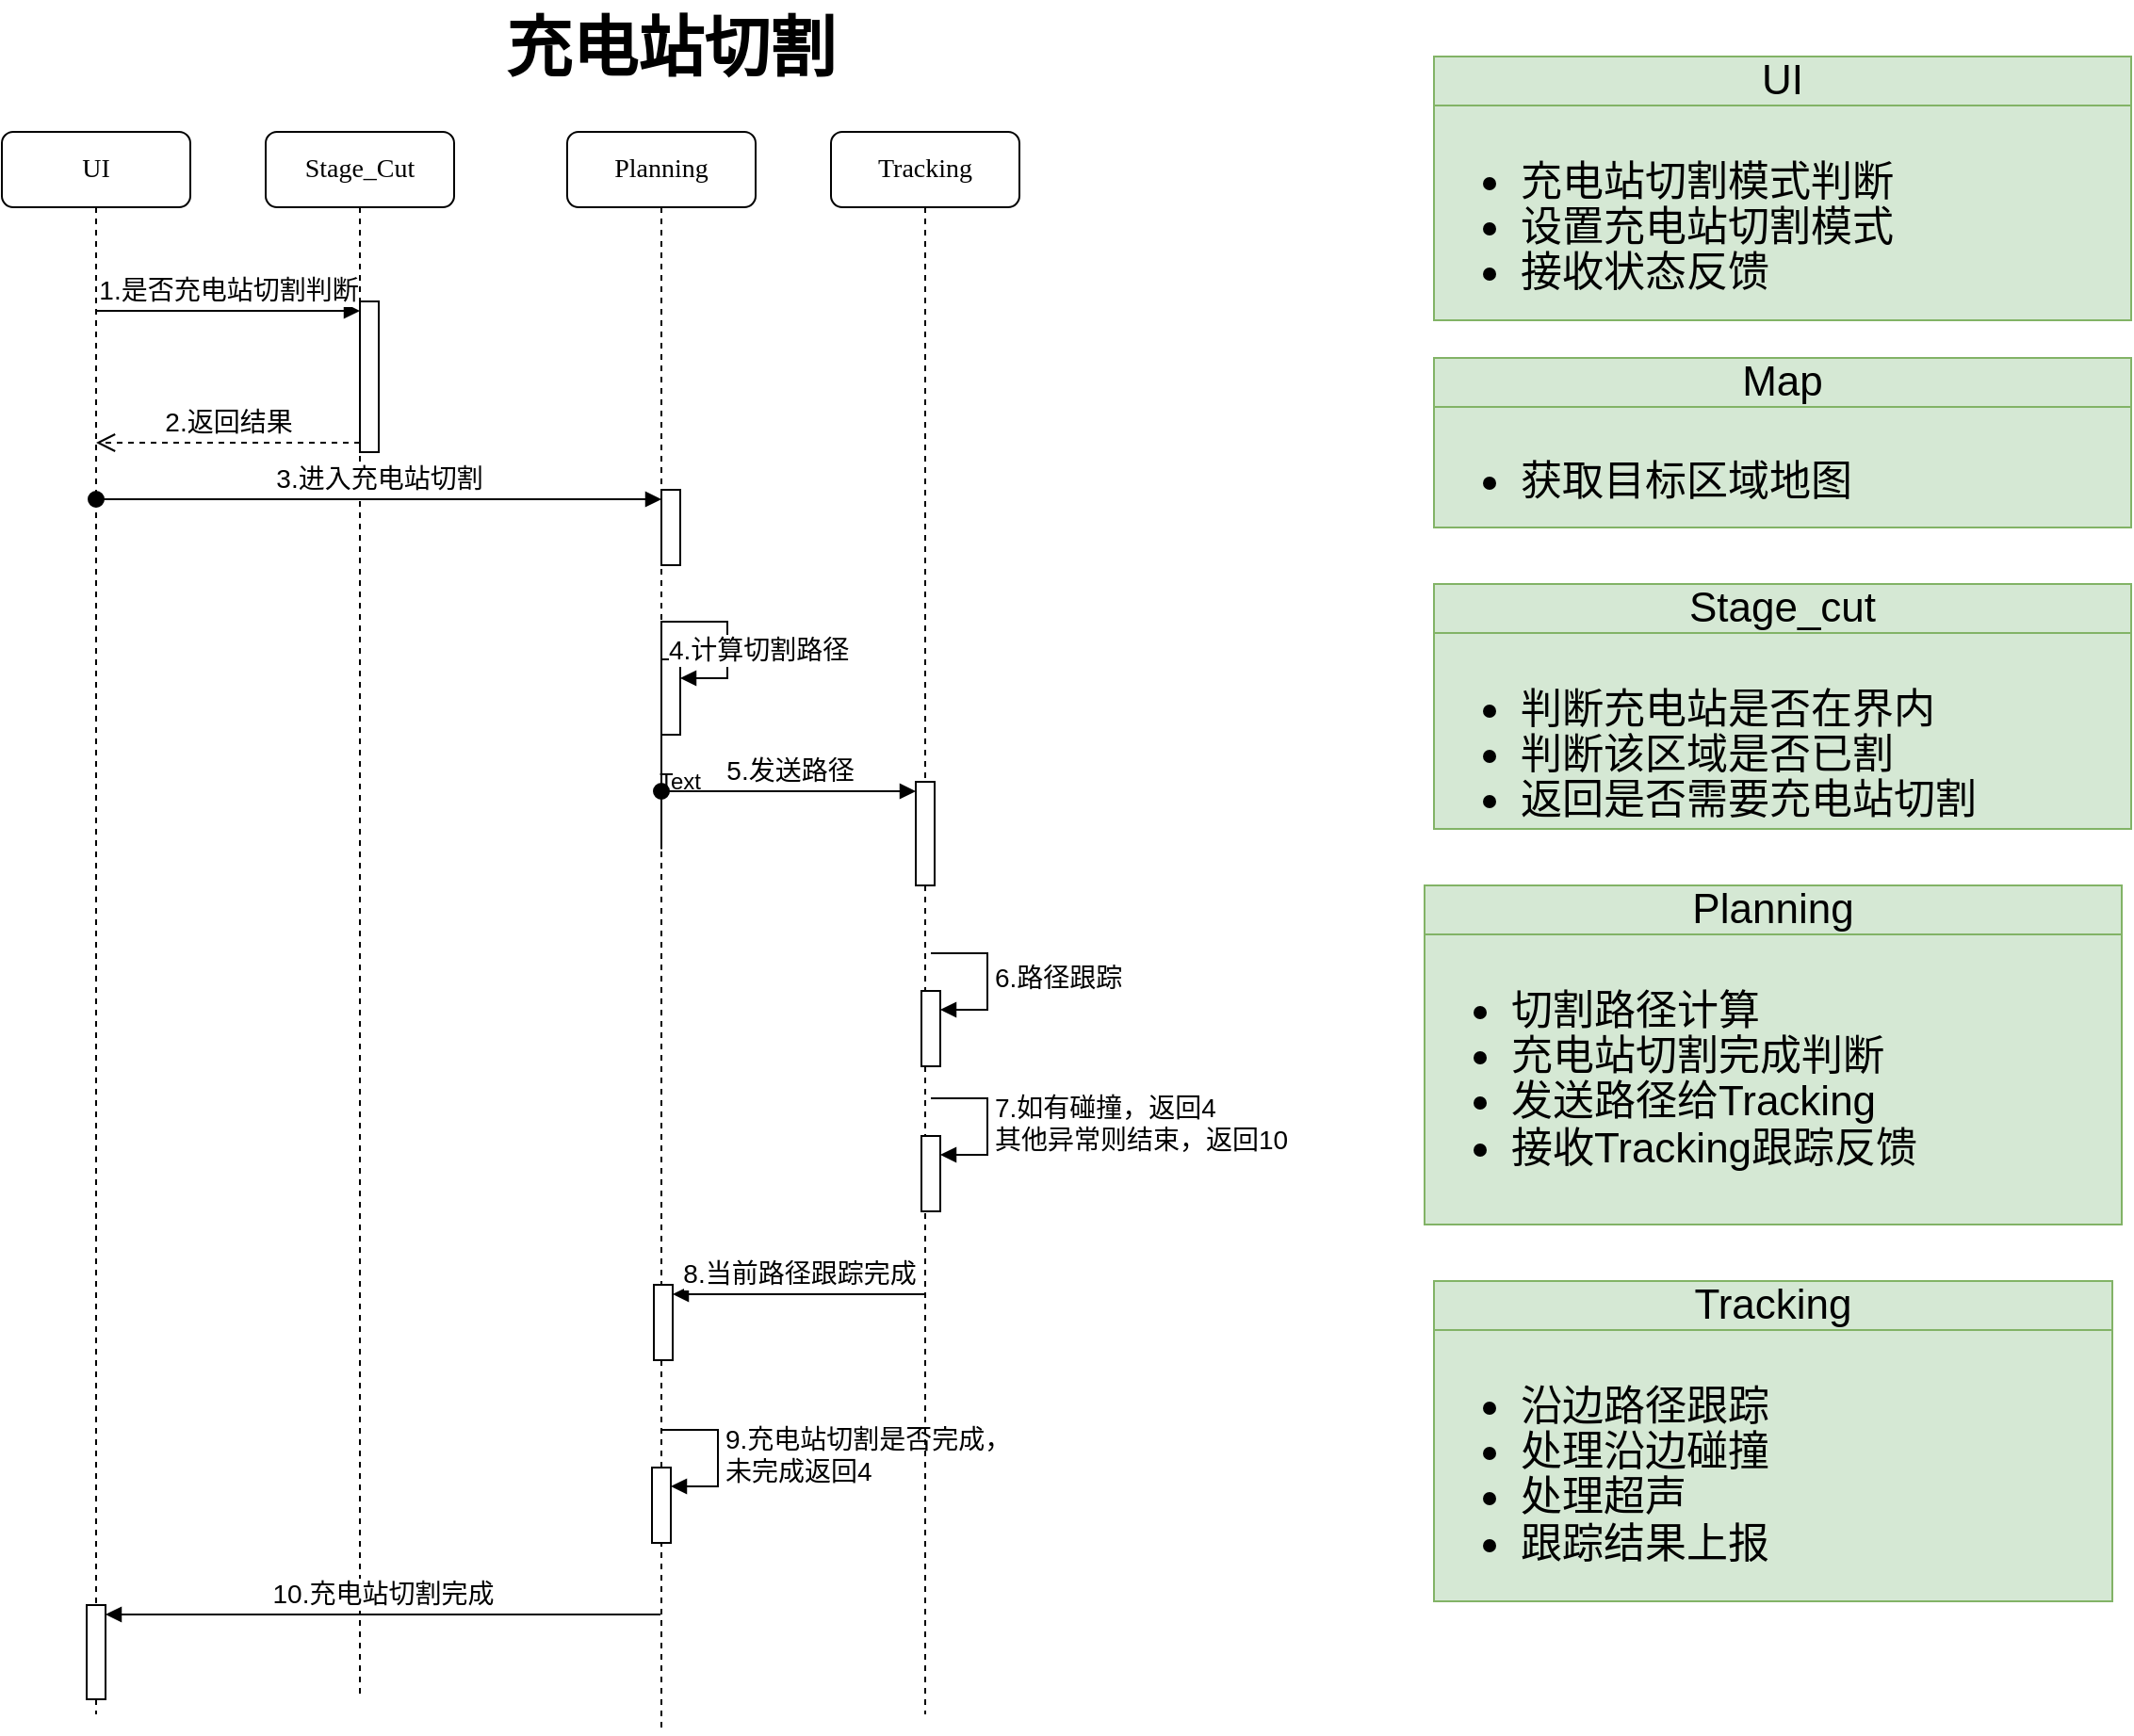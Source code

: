 <mxfile version="22.0.8" type="github">
  <diagram name="Page-1" id="13e1069c-82ec-6db2-03f1-153e76fe0fe0">
    <mxGraphModel dx="1460" dy="844" grid="1" gridSize="10" guides="1" tooltips="1" connect="1" arrows="1" fold="1" page="1" pageScale="1" pageWidth="1100" pageHeight="850" background="none" math="0" shadow="0">
      <root>
        <mxCell id="0" />
        <mxCell id="1" parent="0" />
        <mxCell id="7baba1c4bc27f4b0-2" value="Stage_Cut" style="shape=umlLifeline;perimeter=lifelinePerimeter;whiteSpace=wrap;html=1;container=1;collapsible=0;recursiveResize=0;outlineConnect=0;rounded=1;shadow=0;comic=0;labelBackgroundColor=none;strokeWidth=1;fontFamily=Verdana;fontSize=14;align=center;" parent="1" vertex="1">
          <mxGeometry x="240" y="80" width="100" height="830" as="geometry" />
        </mxCell>
        <mxCell id="axAvxxxvhooYrCe9LgOZ-1" value="" style="html=1;points=[[0,0,0,0,5],[0,1,0,0,-5],[1,0,0,0,5],[1,1,0,0,-5]];perimeter=orthogonalPerimeter;outlineConnect=0;targetShapes=umlLifeline;portConstraint=eastwest;newEdgeStyle={&quot;curved&quot;:0,&quot;rounded&quot;:0};fontSize=14;" parent="7baba1c4bc27f4b0-2" vertex="1">
          <mxGeometry x="50" y="90" width="10" height="80" as="geometry" />
        </mxCell>
        <mxCell id="7baba1c4bc27f4b0-3" value="Planning" style="shape=umlLifeline;perimeter=lifelinePerimeter;whiteSpace=wrap;html=1;container=1;collapsible=0;recursiveResize=0;outlineConnect=0;rounded=1;shadow=0;comic=0;labelBackgroundColor=none;strokeWidth=1;fontFamily=Verdana;fontSize=14;align=center;" parent="1" vertex="1">
          <mxGeometry x="400" y="80" width="100" height="850" as="geometry" />
        </mxCell>
        <mxCell id="axAvxxxvhooYrCe9LgOZ-4" value="" style="html=1;points=[[0,0,0,0,5],[0,1,0,0,-5],[1,0,0,0,5],[1,1,0,0,-5]];perimeter=orthogonalPerimeter;outlineConnect=0;targetShapes=umlLifeline;portConstraint=eastwest;newEdgeStyle={&quot;curved&quot;:0,&quot;rounded&quot;:0};fontSize=14;" parent="7baba1c4bc27f4b0-3" vertex="1">
          <mxGeometry x="50" y="280" width="10" height="40" as="geometry" />
        </mxCell>
        <mxCell id="axAvxxxvhooYrCe9LgOZ-5" value="4.计算切割路径" style="html=1;align=left;spacingLeft=2;endArrow=block;rounded=0;edgeStyle=orthogonalEdgeStyle;curved=0;rounded=0;exitX=0.5;exitY=0.448;exitDx=0;exitDy=0;exitPerimeter=0;fontSize=14;" parent="7baba1c4bc27f4b0-3" source="7baba1c4bc27f4b0-3" target="axAvxxxvhooYrCe9LgOZ-4" edge="1">
          <mxGeometry relative="1" as="geometry">
            <mxPoint x="55" y="260" as="sourcePoint" />
            <Array as="points">
              <mxPoint x="85" y="260" />
              <mxPoint x="85" y="290" />
            </Array>
          </mxGeometry>
        </mxCell>
        <mxCell id="axAvxxxvhooYrCe9LgOZ-6" value="" style="html=1;points=[[0,0,0,0,5],[0,1,0,0,-5],[1,0,0,0,5],[1,1,0,0,-5]];perimeter=orthogonalPerimeter;outlineConnect=0;targetShapes=umlLifeline;portConstraint=eastwest;newEdgeStyle={&quot;curved&quot;:0,&quot;rounded&quot;:0};fontSize=14;" parent="7baba1c4bc27f4b0-3" vertex="1">
          <mxGeometry x="50" y="190" width="10" height="40" as="geometry" />
        </mxCell>
        <mxCell id="axAvxxxvhooYrCe9LgOZ-13" value="" style="html=1;points=[[0,0,0,0,5],[0,1,0,0,-5],[1,0,0,0,5],[1,1,0,0,-5]];perimeter=orthogonalPerimeter;outlineConnect=0;targetShapes=umlLifeline;portConstraint=eastwest;newEdgeStyle={&quot;curved&quot;:0,&quot;rounded&quot;:0};fontSize=14;" parent="7baba1c4bc27f4b0-3" vertex="1">
          <mxGeometry x="46" y="612" width="10" height="40" as="geometry" />
        </mxCell>
        <mxCell id="axAvxxxvhooYrCe9LgOZ-20" value="" style="html=1;points=[[0,0,0,0,5],[0,1,0,0,-5],[1,0,0,0,5],[1,1,0,0,-5]];perimeter=orthogonalPerimeter;outlineConnect=0;targetShapes=umlLifeline;portConstraint=eastwest;newEdgeStyle={&quot;curved&quot;:0,&quot;rounded&quot;:0};fontSize=14;" parent="7baba1c4bc27f4b0-3" vertex="1">
          <mxGeometry x="45" y="709" width="10" height="40" as="geometry" />
        </mxCell>
        <mxCell id="axAvxxxvhooYrCe9LgOZ-21" value="9.充电站切割是否完成，&lt;br&gt;未完成返回4" style="html=1;align=left;spacingLeft=2;endArrow=block;rounded=0;edgeStyle=orthogonalEdgeStyle;curved=0;rounded=0;fontSize=14;" parent="7baba1c4bc27f4b0-3" target="axAvxxxvhooYrCe9LgOZ-20" edge="1">
          <mxGeometry relative="1" as="geometry">
            <mxPoint x="50" y="689" as="sourcePoint" />
            <Array as="points">
              <mxPoint x="80" y="719" />
            </Array>
          </mxGeometry>
        </mxCell>
        <mxCell id="7baba1c4bc27f4b0-4" value="Tracking" style="shape=umlLifeline;perimeter=lifelinePerimeter;whiteSpace=wrap;html=1;container=1;collapsible=0;recursiveResize=0;outlineConnect=0;rounded=1;shadow=0;comic=0;labelBackgroundColor=none;strokeWidth=1;fontFamily=Verdana;fontSize=14;align=center;" parent="1" vertex="1">
          <mxGeometry x="540" y="80" width="100" height="840" as="geometry" />
        </mxCell>
        <mxCell id="axAvxxxvhooYrCe9LgOZ-8" value="" style="html=1;points=[[0,0,0,0,5],[0,1,0,0,-5],[1,0,0,0,5],[1,1,0,0,-5]];perimeter=orthogonalPerimeter;outlineConnect=0;targetShapes=umlLifeline;portConstraint=eastwest;newEdgeStyle={&quot;curved&quot;:0,&quot;rounded&quot;:0};fontSize=14;" parent="7baba1c4bc27f4b0-4" vertex="1">
          <mxGeometry x="45" y="345" width="10" height="55" as="geometry" />
        </mxCell>
        <mxCell id="7baba1c4bc27f4b0-8" value="UI" style="shape=umlLifeline;perimeter=lifelinePerimeter;whiteSpace=wrap;html=1;container=1;collapsible=0;recursiveResize=0;outlineConnect=0;rounded=1;shadow=0;comic=0;labelBackgroundColor=none;strokeWidth=1;fontFamily=Verdana;fontSize=14;align=center;" parent="1" vertex="1">
          <mxGeometry x="100" y="80" width="100" height="840" as="geometry" />
        </mxCell>
        <mxCell id="axAvxxxvhooYrCe9LgOZ-22" value="" style="html=1;points=[[0,0,0,0,5],[0,1,0,0,-5],[1,0,0,0,5],[1,1,0,0,-5]];perimeter=orthogonalPerimeter;outlineConnect=0;targetShapes=umlLifeline;portConstraint=eastwest;newEdgeStyle={&quot;curved&quot;:0,&quot;rounded&quot;:0};fontSize=14;" parent="7baba1c4bc27f4b0-8" vertex="1">
          <mxGeometry x="45" y="782" width="10" height="50" as="geometry" />
        </mxCell>
        <mxCell id="axAvxxxvhooYrCe9LgOZ-2" value="1.是否充电站切割判断" style="html=1;verticalAlign=bottom;endArrow=block;curved=0;rounded=0;entryX=0;entryY=0;entryDx=0;entryDy=5;fontSize=14;" parent="1" source="7baba1c4bc27f4b0-8" target="axAvxxxvhooYrCe9LgOZ-1" edge="1">
          <mxGeometry relative="1" as="geometry">
            <mxPoint x="220" y="175" as="sourcePoint" />
          </mxGeometry>
        </mxCell>
        <mxCell id="axAvxxxvhooYrCe9LgOZ-3" value="2.返回结果" style="html=1;verticalAlign=bottom;endArrow=open;dashed=1;endSize=8;curved=0;rounded=0;exitX=0;exitY=1;exitDx=0;exitDy=-5;fontSize=14;" parent="1" source="axAvxxxvhooYrCe9LgOZ-1" target="7baba1c4bc27f4b0-8" edge="1">
          <mxGeometry relative="1" as="geometry">
            <mxPoint x="220" y="245" as="targetPoint" />
          </mxGeometry>
        </mxCell>
        <mxCell id="axAvxxxvhooYrCe9LgOZ-7" value="3.进入充电站切割" style="html=1;verticalAlign=bottom;startArrow=oval;endArrow=block;startSize=8;curved=0;rounded=0;entryX=0;entryY=0;entryDx=0;entryDy=5;fontSize=14;" parent="1" source="7baba1c4bc27f4b0-8" target="axAvxxxvhooYrCe9LgOZ-6" edge="1">
          <mxGeometry relative="1" as="geometry">
            <mxPoint x="380" y="275" as="sourcePoint" />
          </mxGeometry>
        </mxCell>
        <mxCell id="axAvxxxvhooYrCe9LgOZ-9" value="5.发送路径" style="html=1;verticalAlign=bottom;startArrow=oval;endArrow=block;startSize=8;curved=0;rounded=0;entryX=0;entryY=0;entryDx=0;entryDy=5;fontSize=14;" parent="1" source="7baba1c4bc27f4b0-3" target="axAvxxxvhooYrCe9LgOZ-8" edge="1">
          <mxGeometry relative="1" as="geometry">
            <mxPoint x="515" y="430" as="sourcePoint" />
          </mxGeometry>
        </mxCell>
        <mxCell id="axAvxxxvhooYrCe9LgOZ-11" value="" style="html=1;points=[[0,0,0,0,5],[0,1,0,0,-5],[1,0,0,0,5],[1,1,0,0,-5]];perimeter=orthogonalPerimeter;outlineConnect=0;targetShapes=umlLifeline;portConstraint=eastwest;newEdgeStyle={&quot;curved&quot;:0,&quot;rounded&quot;:0};fontSize=14;" parent="1" vertex="1">
          <mxGeometry x="588" y="536" width="10" height="40" as="geometry" />
        </mxCell>
        <mxCell id="axAvxxxvhooYrCe9LgOZ-12" value="6.路径跟踪" style="html=1;align=left;spacingLeft=2;endArrow=block;rounded=0;edgeStyle=orthogonalEdgeStyle;curved=0;rounded=0;fontSize=14;" parent="1" target="axAvxxxvhooYrCe9LgOZ-11" edge="1">
          <mxGeometry relative="1" as="geometry">
            <mxPoint x="593" y="516" as="sourcePoint" />
            <Array as="points">
              <mxPoint x="623" y="546" />
            </Array>
          </mxGeometry>
        </mxCell>
        <mxCell id="axAvxxxvhooYrCe9LgOZ-14" value="8.当前路径跟踪完成" style="html=1;verticalAlign=bottom;endArrow=block;curved=0;rounded=0;entryX=1;entryY=0;entryDx=0;entryDy=5;fontSize=14;" parent="1" target="axAvxxxvhooYrCe9LgOZ-13" edge="1">
          <mxGeometry relative="1" as="geometry">
            <mxPoint x="589.5" y="697.0" as="sourcePoint" />
          </mxGeometry>
        </mxCell>
        <mxCell id="axAvxxxvhooYrCe9LgOZ-23" value="10.充电站切割完成" style="html=1;verticalAlign=bottom;endArrow=block;curved=0;rounded=0;entryX=1;entryY=0;entryDx=0;entryDy=5;fontSize=14;" parent="1" target="axAvxxxvhooYrCe9LgOZ-22" edge="1">
          <mxGeometry relative="1" as="geometry">
            <mxPoint x="449.5" y="867" as="sourcePoint" />
          </mxGeometry>
        </mxCell>
        <mxCell id="axAvxxxvhooYrCe9LgOZ-27" value="" style="html=1;points=[[0,0,0,0,5],[0,1,0,0,-5],[1,0,0,0,5],[1,1,0,0,-5]];perimeter=orthogonalPerimeter;outlineConnect=0;targetShapes=umlLifeline;portConstraint=eastwest;newEdgeStyle={&quot;curved&quot;:0,&quot;rounded&quot;:0};fontSize=14;" parent="1" vertex="1">
          <mxGeometry x="588" y="613" width="10" height="40" as="geometry" />
        </mxCell>
        <mxCell id="axAvxxxvhooYrCe9LgOZ-28" value="7.如有碰撞，返回4&lt;br style=&quot;font-size: 14px;&quot;&gt;其他异常则结束，返回10" style="html=1;align=left;spacingLeft=2;endArrow=block;rounded=0;edgeStyle=orthogonalEdgeStyle;curved=0;rounded=0;fontSize=14;" parent="1" target="axAvxxxvhooYrCe9LgOZ-27" edge="1">
          <mxGeometry relative="1" as="geometry">
            <mxPoint x="593" y="593" as="sourcePoint" />
            <Array as="points">
              <mxPoint x="623" y="623" />
            </Array>
          </mxGeometry>
        </mxCell>
        <mxCell id="f3FlowwENoonX9C4ZPBU-1" value="UI" style="swimlane;fontStyle=0;childLayout=stackLayout;horizontal=1;startSize=26;fillColor=#d5e8d4;horizontalStack=0;resizeParent=1;resizeParentMax=0;resizeLast=0;collapsible=1;marginBottom=0;whiteSpace=wrap;html=1;fontSize=22;strokeColor=#82b366;" parent="1" vertex="1">
          <mxGeometry x="860" y="40" width="370" height="140" as="geometry" />
        </mxCell>
        <mxCell id="f3FlowwENoonX9C4ZPBU-2" value="&lt;ul style=&quot;font-size: 22px; line-height: 110%;&quot;&gt;&lt;li style=&quot;font-size: 22px;&quot;&gt;充电站切割模式判断&lt;br style=&quot;font-size: 22px;&quot;&gt;&lt;/li&gt;&lt;li style=&quot;font-size: 22px;&quot;&gt;设置充电站切割模式&lt;/li&gt;&lt;li style=&quot;font-size: 22px;&quot;&gt;接收状态反馈&lt;/li&gt;&lt;/ul&gt;" style="text;strokeColor=#82b366;fillColor=#d5e8d4;align=left;verticalAlign=top;spacingLeft=4;spacingRight=4;overflow=hidden;rotatable=0;points=[[0,0.5],[1,0.5]];portConstraint=eastwest;whiteSpace=wrap;html=1;fontSize=22;" parent="f3FlowwENoonX9C4ZPBU-1" vertex="1">
          <mxGeometry y="26" width="370" height="114" as="geometry" />
        </mxCell>
        <mxCell id="f3FlowwENoonX9C4ZPBU-3" value="Planning" style="swimlane;fontStyle=0;childLayout=stackLayout;horizontal=1;startSize=26;fillColor=#d5e8d4;horizontalStack=0;resizeParent=1;resizeParentMax=0;resizeLast=0;collapsible=1;marginBottom=0;whiteSpace=wrap;html=1;fontSize=22;strokeColor=#82b366;" parent="1" vertex="1">
          <mxGeometry x="855" y="480" width="370" height="180" as="geometry">
            <mxRectangle x="992" y="221" width="90" height="30" as="alternateBounds" />
          </mxGeometry>
        </mxCell>
        <mxCell id="f3FlowwENoonX9C4ZPBU-4" value="&lt;p style=&quot;line-height: 130%; font-size: 22px;&quot;&gt;&lt;/p&gt;&lt;pre style=&quot;line-height: 130%; font-size: 22px;&quot;&gt;&lt;ul style=&quot;font-size: 22px; line-height: 110%;&quot;&gt;&lt;li style=&quot;font-size: 22px;&quot;&gt;&lt;font face=&quot;Helvetica&quot;&gt;切割路径计算&lt;/font&gt;&lt;/li&gt;&lt;li style=&quot;font-size: 22px;&quot;&gt;&lt;font face=&quot;Helvetica&quot;&gt;充电站切割完成判断&lt;/font&gt;&lt;/li&gt;&lt;li style=&quot;font-size: 22px;&quot;&gt;&lt;font face=&quot;Helvetica&quot; style=&quot;font-size: 22px;&quot;&gt;发送路径给Tracking&amp;nbsp;&lt;/font&gt;&lt;/li&gt;&lt;li style=&quot;font-size: 22px;&quot;&gt;&lt;font face=&quot;Helvetica&quot; style=&quot;font-size: 22px;&quot;&gt;接收Tracking跟踪反馈&lt;/font&gt;&lt;/li&gt;&lt;/ul&gt;&lt;/pre&gt;&lt;p style=&quot;font-size: 22px;&quot;&gt;&lt;/p&gt;&lt;p style=&quot;font-size: 22px;&quot;&gt;&lt;/p&gt;" style="text;strokeColor=#82b366;fillColor=#d5e8d4;align=left;verticalAlign=top;spacingLeft=4;spacingRight=4;overflow=hidden;rotatable=0;points=[[0,0.5],[1,0.5]];portConstraint=eastwest;whiteSpace=wrap;html=1;fontSize=22;" parent="f3FlowwENoonX9C4ZPBU-3" vertex="1">
          <mxGeometry y="26" width="370" height="154" as="geometry" />
        </mxCell>
        <mxCell id="f3FlowwENoonX9C4ZPBU-5" value="Tracking" style="swimlane;fontStyle=0;childLayout=stackLayout;horizontal=1;startSize=26;fillColor=#d5e8d4;horizontalStack=0;resizeParent=1;resizeParentMax=0;resizeLast=0;collapsible=1;marginBottom=0;whiteSpace=wrap;html=1;fontSize=22;strokeColor=#82b366;" parent="1" vertex="1">
          <mxGeometry x="860" y="690" width="360" height="170" as="geometry">
            <mxRectangle x="992" y="221" width="90" height="30" as="alternateBounds" />
          </mxGeometry>
        </mxCell>
        <mxCell id="f3FlowwENoonX9C4ZPBU-6" value="&lt;pre style=&quot;line-height: 130%; font-size: 22px;&quot;&gt;&lt;ul style=&quot;font-size: 22px; line-height: 110%;&quot;&gt;&lt;li style=&quot;font-size: 22px;&quot;&gt;&lt;font face=&quot;Helvetica&quot;&gt;沿边路径跟踪&lt;/font&gt;&lt;/li&gt;&lt;li style=&quot;font-size: 22px;&quot;&gt;&lt;span style=&quot;background-color: initial; font-size: 22px;&quot;&gt;&lt;font face=&quot;Helvetica&quot;&gt;处理沿边碰撞&lt;/font&gt;&lt;/span&gt;&lt;/li&gt;&lt;li style=&quot;font-size: 22px;&quot;&gt;&lt;span style=&quot;background-color: initial; font-size: 22px;&quot;&gt;&lt;font face=&quot;Helvetica&quot;&gt;处理超声&lt;/font&gt;&lt;/span&gt;&lt;/li&gt;&lt;li style=&quot;font-size: 22px;&quot;&gt;&lt;span style=&quot;background-color: initial; font-size: 22px;&quot;&gt;&lt;font face=&quot;Helvetica&quot;&gt;跟踪结果上报&lt;/font&gt;&lt;/span&gt;&lt;/li&gt;&lt;/ul&gt;&lt;/pre&gt;" style="text;strokeColor=#82b366;fillColor=#d5e8d4;align=left;verticalAlign=top;spacingLeft=4;spacingRight=4;overflow=hidden;rotatable=0;points=[[0,0.5],[1,0.5]];portConstraint=eastwest;whiteSpace=wrap;html=1;fontSize=22;" parent="f3FlowwENoonX9C4ZPBU-5" vertex="1">
          <mxGeometry y="26" width="360" height="144" as="geometry" />
        </mxCell>
        <mxCell id="f3FlowwENoonX9C4ZPBU-7" value="Map" style="swimlane;fontStyle=0;childLayout=stackLayout;horizontal=1;startSize=26;fillColor=#d5e8d4;horizontalStack=0;resizeParent=1;resizeParentMax=0;resizeLast=0;collapsible=1;marginBottom=0;whiteSpace=wrap;html=1;fontSize=22;strokeColor=#82b366;" parent="1" vertex="1">
          <mxGeometry x="860" y="200" width="370" height="90" as="geometry" />
        </mxCell>
        <mxCell id="f3FlowwENoonX9C4ZPBU-8" value="&lt;p style=&quot;line-height: 120%; font-size: 22px;&quot;&gt;&lt;/p&gt;&lt;ul style=&quot;font-size: 22px; line-height: 100%;&quot;&gt;&lt;li style=&quot;font-size: 22px;&quot;&gt;获取目标区域地图&lt;/li&gt;&lt;/ul&gt;&lt;p style=&quot;font-size: 22px;&quot;&gt;&lt;/p&gt;" style="text;strokeColor=#82b366;fillColor=#d5e8d4;align=left;verticalAlign=top;spacingLeft=4;spacingRight=4;overflow=hidden;rotatable=0;points=[[0,0.5],[1,0.5]];portConstraint=eastwest;whiteSpace=wrap;html=1;fontSize=22;" parent="f3FlowwENoonX9C4ZPBU-7" vertex="1">
          <mxGeometry y="26" width="370" height="64" as="geometry" />
        </mxCell>
        <mxCell id="f3FlowwENoonX9C4ZPBU-9" value="Text" style="text;html=1;strokeColor=none;fillColor=none;align=center;verticalAlign=middle;whiteSpace=wrap;rounded=0;" parent="1" vertex="1">
          <mxGeometry x="430" y="410" width="60" height="30" as="geometry" />
        </mxCell>
        <mxCell id="f3FlowwENoonX9C4ZPBU-10" value="&lt;font size=&quot;1&quot; style=&quot;&quot;&gt;&lt;span style=&quot;font-size: 35px;&quot;&gt;&lt;b&gt;充电站切割&lt;/b&gt;&lt;/span&gt;&lt;/font&gt;" style="text;html=1;strokeColor=none;fillColor=none;align=center;verticalAlign=middle;whiteSpace=wrap;rounded=0;" parent="1" vertex="1">
          <mxGeometry x="290" y="10" width="330" height="50" as="geometry" />
        </mxCell>
        <mxCell id="f3FlowwENoonX9C4ZPBU-11" value="Stage_cut" style="swimlane;fontStyle=0;childLayout=stackLayout;horizontal=1;startSize=26;fillColor=#d5e8d4;horizontalStack=0;resizeParent=1;resizeParentMax=0;resizeLast=0;collapsible=1;marginBottom=0;whiteSpace=wrap;html=1;fontSize=22;strokeColor=#82b366;" parent="1" vertex="1">
          <mxGeometry x="860" y="320" width="370" height="130" as="geometry" />
        </mxCell>
        <mxCell id="f3FlowwENoonX9C4ZPBU-12" value="&lt;p style=&quot;line-height: 120%; font-size: 22px;&quot;&gt;&lt;/p&gt;&lt;ul style=&quot;font-size: 22px; line-height: 110%;&quot;&gt;&lt;li style=&quot;font-size: 22px;&quot;&gt;判断充电站是否在界内&lt;/li&gt;&lt;li style=&quot;font-size: 22px;&quot;&gt;判断该区域是否已割&lt;/li&gt;&lt;li style=&quot;font-size: 22px;&quot;&gt;返回是否需要充电站切割&lt;/li&gt;&lt;/ul&gt;&lt;p style=&quot;font-size: 22px;&quot;&gt;&lt;/p&gt;" style="text;strokeColor=#82b366;fillColor=#d5e8d4;align=left;verticalAlign=top;spacingLeft=4;spacingRight=4;overflow=hidden;rotatable=0;points=[[0,0.5],[1,0.5]];portConstraint=eastwest;whiteSpace=wrap;html=1;fontSize=22;" parent="f3FlowwENoonX9C4ZPBU-11" vertex="1">
          <mxGeometry y="26" width="370" height="104" as="geometry" />
        </mxCell>
      </root>
    </mxGraphModel>
  </diagram>
</mxfile>
